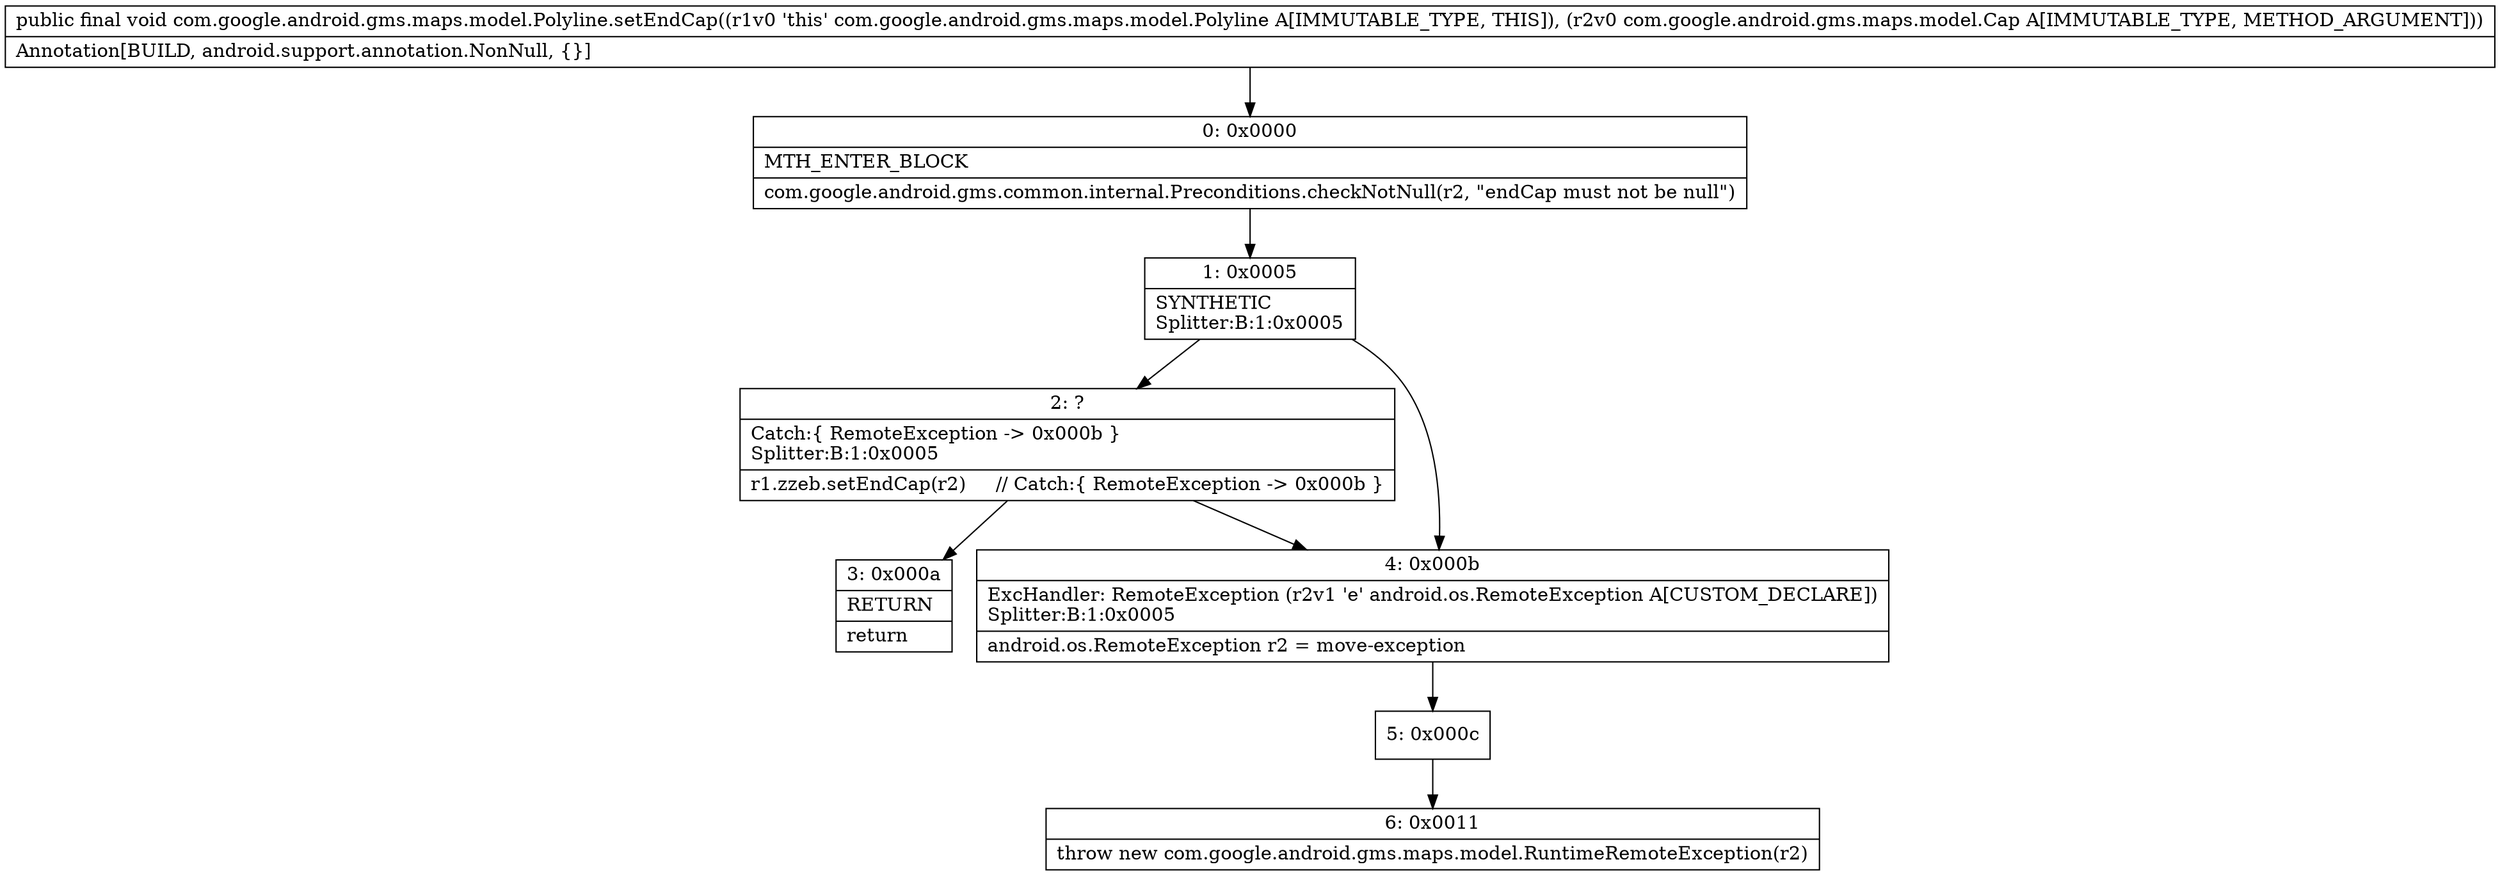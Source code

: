 digraph "CFG forcom.google.android.gms.maps.model.Polyline.setEndCap(Lcom\/google\/android\/gms\/maps\/model\/Cap;)V" {
Node_0 [shape=record,label="{0\:\ 0x0000|MTH_ENTER_BLOCK\l|com.google.android.gms.common.internal.Preconditions.checkNotNull(r2, \"endCap must not be null\")\l}"];
Node_1 [shape=record,label="{1\:\ 0x0005|SYNTHETIC\lSplitter:B:1:0x0005\l}"];
Node_2 [shape=record,label="{2\:\ ?|Catch:\{ RemoteException \-\> 0x000b \}\lSplitter:B:1:0x0005\l|r1.zzeb.setEndCap(r2)     \/\/ Catch:\{ RemoteException \-\> 0x000b \}\l}"];
Node_3 [shape=record,label="{3\:\ 0x000a|RETURN\l|return\l}"];
Node_4 [shape=record,label="{4\:\ 0x000b|ExcHandler: RemoteException (r2v1 'e' android.os.RemoteException A[CUSTOM_DECLARE])\lSplitter:B:1:0x0005\l|android.os.RemoteException r2 = move\-exception\l}"];
Node_5 [shape=record,label="{5\:\ 0x000c}"];
Node_6 [shape=record,label="{6\:\ 0x0011|throw new com.google.android.gms.maps.model.RuntimeRemoteException(r2)\l}"];
MethodNode[shape=record,label="{public final void com.google.android.gms.maps.model.Polyline.setEndCap((r1v0 'this' com.google.android.gms.maps.model.Polyline A[IMMUTABLE_TYPE, THIS]), (r2v0 com.google.android.gms.maps.model.Cap A[IMMUTABLE_TYPE, METHOD_ARGUMENT]))  | Annotation[BUILD, android.support.annotation.NonNull, \{\}]\l}"];
MethodNode -> Node_0;
Node_0 -> Node_1;
Node_1 -> Node_2;
Node_1 -> Node_4;
Node_2 -> Node_3;
Node_2 -> Node_4;
Node_4 -> Node_5;
Node_5 -> Node_6;
}

